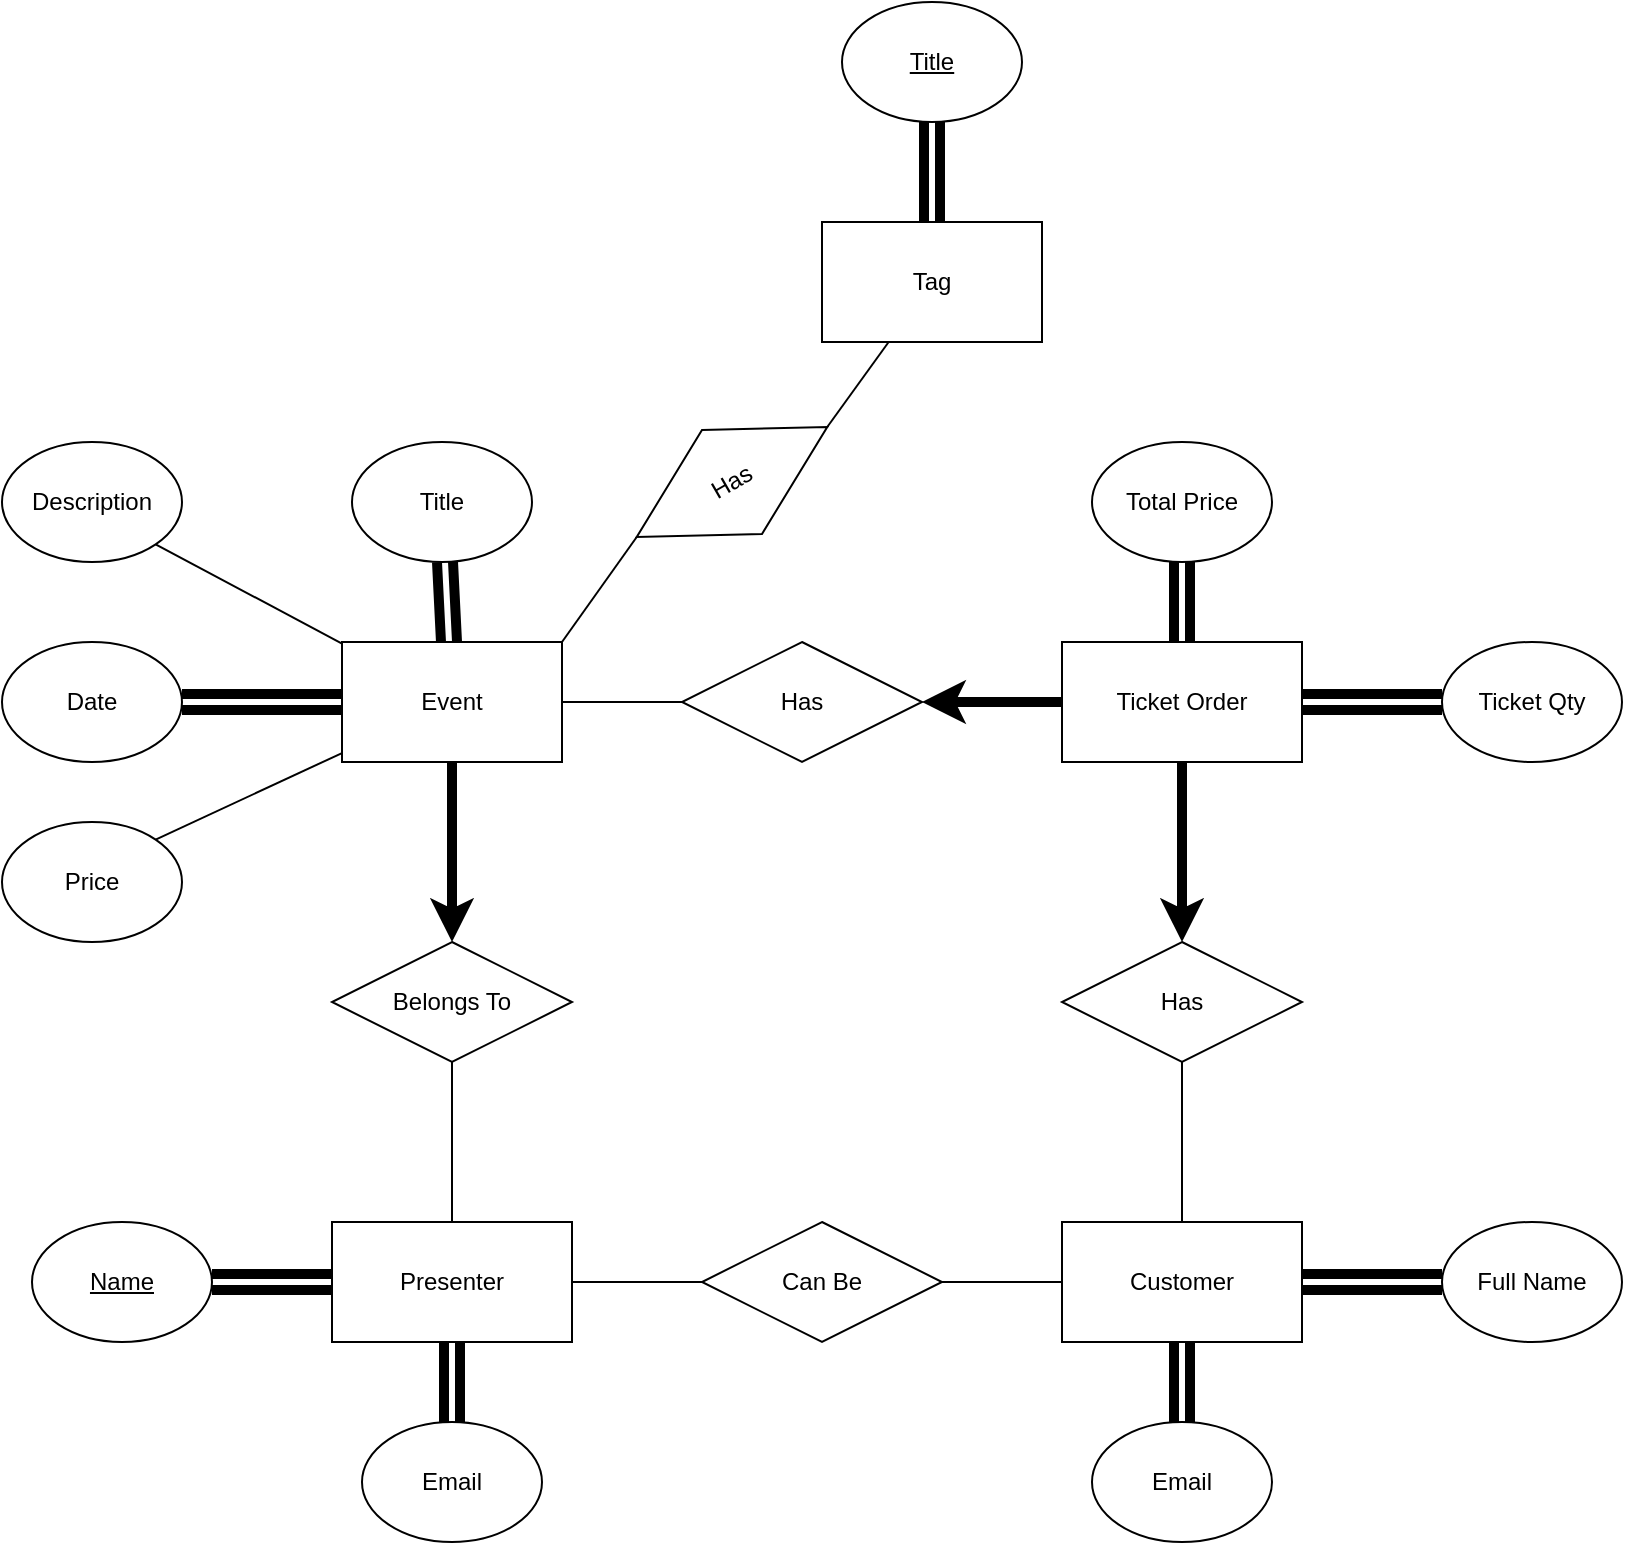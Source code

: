<mxfile>
    <diagram id="8IGUaGZkZgoDp6Pv_QDX" name="Page-1">
        <mxGraphModel dx="1216" dy="1879" grid="1" gridSize="10" guides="1" tooltips="1" connect="1" arrows="1" fold="1" page="1" pageScale="1" pageWidth="850" pageHeight="1100" math="0" shadow="0">
            <root>
                <mxCell id="0"/>
                <mxCell id="1" parent="0"/>
                <mxCell id="23" value="" style="html=1;strokeWidth=5;shape=link;" edge="1" parent="1" source="2" target="9">
                    <mxGeometry relative="1" as="geometry"/>
                </mxCell>
                <mxCell id="28" style="edgeStyle=none;html=1;exitX=0.5;exitY=1;exitDx=0;exitDy=0;entryX=0.5;entryY=0;entryDx=0;entryDy=0;strokeWidth=5;startArrow=none;startFill=0;endArrow=classic;endFill=1;" edge="1" parent="1" source="2" target="10">
                    <mxGeometry relative="1" as="geometry"/>
                </mxCell>
                <mxCell id="47" value="" style="edgeStyle=none;html=1;strokeWidth=1;startArrow=none;startFill=0;endArrow=none;endFill=0;" edge="1" parent="1" source="2" target="21">
                    <mxGeometry relative="1" as="geometry"/>
                </mxCell>
                <mxCell id="2" value="Event" style="rounded=0;whiteSpace=wrap;html=1;" parent="1" vertex="1">
                    <mxGeometry x="310" y="220" width="110" height="60" as="geometry"/>
                </mxCell>
                <mxCell id="30" style="edgeStyle=none;html=1;exitX=0.5;exitY=0;exitDx=0;exitDy=0;strokeWidth=1;startArrow=none;startFill=0;endArrow=none;endFill=0;" edge="1" parent="1" source="3" target="10">
                    <mxGeometry relative="1" as="geometry"/>
                </mxCell>
                <mxCell id="36" value="" style="edgeStyle=none;html=1;strokeWidth=1;startArrow=none;startFill=0;endArrow=none;endFill=0;" edge="1" parent="1" source="3" target="19">
                    <mxGeometry relative="1" as="geometry"/>
                </mxCell>
                <mxCell id="3" value="Presenter" style="rounded=0;whiteSpace=wrap;html=1;" parent="1" vertex="1">
                    <mxGeometry x="305" y="510" width="120" height="60" as="geometry"/>
                </mxCell>
                <mxCell id="39" value="" style="edgeStyle=none;html=1;strokeWidth=5;startArrow=none;startFill=0;endArrow=classic;endFill=1;shape=link;" edge="1" parent="1" source="4" target="16">
                    <mxGeometry relative="1" as="geometry"/>
                </mxCell>
                <mxCell id="40" value="" style="edgeStyle=none;shape=link;html=1;strokeWidth=5;startArrow=none;startFill=0;endArrow=classic;endFill=1;" edge="1" parent="1" source="4" target="15">
                    <mxGeometry relative="1" as="geometry"/>
                </mxCell>
                <mxCell id="4" value="Customer" style="rounded=0;whiteSpace=wrap;html=1;" parent="1" vertex="1">
                    <mxGeometry x="670" y="510" width="120" height="60" as="geometry"/>
                </mxCell>
                <mxCell id="41" value="" style="edgeStyle=none;shape=link;html=1;strokeWidth=5;startArrow=none;startFill=0;endArrow=classic;endFill=1;" edge="1" parent="1" source="5" target="17">
                    <mxGeometry relative="1" as="geometry"/>
                </mxCell>
                <mxCell id="42" value="" style="edgeStyle=none;shape=link;html=1;strokeWidth=5;startArrow=none;startFill=0;endArrow=classic;endFill=1;" edge="1" parent="1" source="5" target="18">
                    <mxGeometry relative="1" as="geometry"/>
                </mxCell>
                <mxCell id="46" value="" style="edgeStyle=none;html=1;strokeWidth=5;startArrow=none;startFill=0;endArrow=classic;endFill=1;" edge="1" parent="1" source="5" target="21">
                    <mxGeometry relative="1" as="geometry"/>
                </mxCell>
                <mxCell id="50" style="edgeStyle=none;html=1;exitX=0.5;exitY=1;exitDx=0;exitDy=0;entryX=0.5;entryY=0;entryDx=0;entryDy=0;strokeWidth=5;startArrow=none;startFill=0;endArrow=classic;endFill=1;" edge="1" parent="1" source="5" target="48">
                    <mxGeometry relative="1" as="geometry"/>
                </mxCell>
                <mxCell id="5" value="Ticket Order" style="rounded=0;whiteSpace=wrap;html=1;" parent="1" vertex="1">
                    <mxGeometry x="670" y="220" width="120" height="60" as="geometry"/>
                </mxCell>
                <mxCell id="27" value="" style="edgeStyle=none;html=1;strokeWidth=5;startArrow=none;startFill=0;endArrow=none;endFill=0;shape=link;" edge="1" parent="1" source="6" target="2">
                    <mxGeometry relative="1" as="geometry"/>
                </mxCell>
                <mxCell id="6" value="Title" style="ellipse;whiteSpace=wrap;html=1;" parent="1" vertex="1">
                    <mxGeometry x="315" y="120" width="90" height="60" as="geometry"/>
                </mxCell>
                <mxCell id="9" value="Date" style="ellipse;whiteSpace=wrap;html=1;" parent="1" vertex="1">
                    <mxGeometry x="140" y="220" width="90" height="60" as="geometry"/>
                </mxCell>
                <mxCell id="10" value="Belongs To" style="rhombus;whiteSpace=wrap;html=1;" parent="1" vertex="1">
                    <mxGeometry x="305" y="370" width="120" height="60" as="geometry"/>
                </mxCell>
                <mxCell id="25" style="edgeStyle=none;html=1;exitX=1;exitY=1;exitDx=0;exitDy=0;strokeWidth=1;startArrow=none;startFill=0;endArrow=none;endFill=0;" edge="1" parent="1" source="11" target="2">
                    <mxGeometry relative="1" as="geometry"/>
                </mxCell>
                <mxCell id="11" value="Description" style="ellipse;whiteSpace=wrap;html=1;" parent="1" vertex="1">
                    <mxGeometry x="140" y="120" width="90" height="60" as="geometry"/>
                </mxCell>
                <mxCell id="29" style="edgeStyle=none;html=1;exitX=1;exitY=0;exitDx=0;exitDy=0;strokeWidth=1;startArrow=none;startFill=0;endArrow=none;endFill=0;" edge="1" parent="1" source="12" target="2">
                    <mxGeometry relative="1" as="geometry"/>
                </mxCell>
                <mxCell id="12" value="Price" style="ellipse;whiteSpace=wrap;html=1;" parent="1" vertex="1">
                    <mxGeometry x="140" y="310" width="90" height="60" as="geometry"/>
                </mxCell>
                <mxCell id="32" value="" style="edgeStyle=none;html=1;strokeWidth=5;startArrow=none;startFill=0;endArrow=classic;endFill=1;shape=link;" edge="1" parent="1" source="13" target="3">
                    <mxGeometry relative="1" as="geometry"/>
                </mxCell>
                <mxCell id="13" value="&lt;u&gt;Name&lt;/u&gt;" style="ellipse;whiteSpace=wrap;html=1;" parent="1" vertex="1">
                    <mxGeometry x="155" y="510" width="90" height="60" as="geometry"/>
                </mxCell>
                <mxCell id="33" value="" style="edgeStyle=none;html=1;strokeWidth=5;startArrow=none;startFill=0;endArrow=none;endFill=0;shape=link;" edge="1" parent="1" source="14" target="3">
                    <mxGeometry relative="1" as="geometry"/>
                </mxCell>
                <mxCell id="14" value="Email" style="ellipse;whiteSpace=wrap;html=1;" parent="1" vertex="1">
                    <mxGeometry x="320" y="610" width="90" height="60" as="geometry"/>
                </mxCell>
                <mxCell id="15" value="Email" style="ellipse;whiteSpace=wrap;html=1;" parent="1" vertex="1">
                    <mxGeometry x="685" y="610" width="90" height="60" as="geometry"/>
                </mxCell>
                <mxCell id="16" value="Full Name" style="ellipse;whiteSpace=wrap;html=1;" parent="1" vertex="1">
                    <mxGeometry x="860" y="510" width="90" height="60" as="geometry"/>
                </mxCell>
                <mxCell id="17" value="Ticket Qty" style="ellipse;whiteSpace=wrap;html=1;" parent="1" vertex="1">
                    <mxGeometry x="860" y="220" width="90" height="60" as="geometry"/>
                </mxCell>
                <mxCell id="18" value="Total Price" style="ellipse;whiteSpace=wrap;html=1;" parent="1" vertex="1">
                    <mxGeometry x="685" y="120" width="90" height="60" as="geometry"/>
                </mxCell>
                <mxCell id="37" value="" style="edgeStyle=none;html=1;strokeWidth=1;startArrow=none;startFill=0;endArrow=none;endFill=0;" edge="1" parent="1" source="19" target="4">
                    <mxGeometry relative="1" as="geometry"/>
                </mxCell>
                <mxCell id="19" value="Can Be" style="rhombus;whiteSpace=wrap;html=1;" parent="1" vertex="1">
                    <mxGeometry x="490" y="510" width="120" height="60" as="geometry"/>
                </mxCell>
                <mxCell id="21" value="Has" style="rhombus;whiteSpace=wrap;html=1;" parent="1" vertex="1">
                    <mxGeometry x="480" y="220" width="120" height="60" as="geometry"/>
                </mxCell>
                <mxCell id="49" style="edgeStyle=none;html=1;exitX=0.5;exitY=1;exitDx=0;exitDy=0;strokeWidth=1;startArrow=none;startFill=0;endArrow=none;endFill=0;" edge="1" parent="1" source="48" target="4">
                    <mxGeometry relative="1" as="geometry"/>
                </mxCell>
                <mxCell id="48" value="Has" style="rhombus;whiteSpace=wrap;html=1;" vertex="1" parent="1">
                    <mxGeometry x="670" y="370" width="120" height="60" as="geometry"/>
                </mxCell>
                <mxCell id="51" value="Tag" style="rounded=0;whiteSpace=wrap;html=1;" vertex="1" parent="1">
                    <mxGeometry x="550" y="10" width="110" height="60" as="geometry"/>
                </mxCell>
                <mxCell id="53" style="edgeStyle=none;html=1;exitX=1;exitY=0.5;exitDx=0;exitDy=0;strokeWidth=1;startArrow=none;startFill=0;endArrow=none;endFill=0;" edge="1" parent="1" source="52" target="51">
                    <mxGeometry relative="1" as="geometry"/>
                </mxCell>
                <mxCell id="54" style="edgeStyle=none;html=1;exitX=0;exitY=0.5;exitDx=0;exitDy=0;entryX=1;entryY=0;entryDx=0;entryDy=0;strokeWidth=1;startArrow=none;startFill=0;endArrow=none;endFill=0;" edge="1" parent="1" source="52" target="2">
                    <mxGeometry relative="1" as="geometry"/>
                </mxCell>
                <mxCell id="52" value="Has" style="rhombus;whiteSpace=wrap;html=1;rotation=-30;" vertex="1" parent="1">
                    <mxGeometry x="450" y="110" width="110" height="60" as="geometry"/>
                </mxCell>
                <mxCell id="56" value="" style="edgeStyle=none;html=1;strokeWidth=5;startArrow=none;startFill=0;endArrow=none;endFill=0;shape=link;" edge="1" parent="1" source="55" target="51">
                    <mxGeometry relative="1" as="geometry"/>
                </mxCell>
                <mxCell id="55" value="&lt;u&gt;Title&lt;/u&gt;" style="ellipse;whiteSpace=wrap;html=1;" vertex="1" parent="1">
                    <mxGeometry x="560" y="-100" width="90" height="60" as="geometry"/>
                </mxCell>
            </root>
        </mxGraphModel>
    </diagram>
</mxfile>